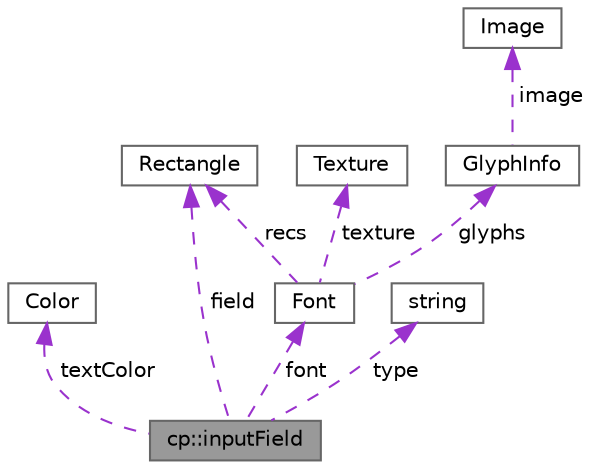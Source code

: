 digraph "cp::inputField"
{
 // INTERACTIVE_SVG=YES
 // LATEX_PDF_SIZE
  bgcolor="transparent";
  edge [fontname=Helvetica,fontsize=10,labelfontname=Helvetica,labelfontsize=10];
  node [fontname=Helvetica,fontsize=10,shape=box,height=0.2,width=0.4];
  Node1 [label="cp::inputField",height=0.2,width=0.4,color="gray40", fillcolor="grey60", style="filled", fontcolor="black",tooltip=" "];
  Node2 -> Node1 [dir="back",color="darkorchid3",style="dashed",label=" textColor" ];
  Node2 [label="Color",height=0.2,width=0.4,color="gray40", fillcolor="white", style="filled",URL="$struct_color.html",tooltip=" "];
  Node3 -> Node1 [dir="back",color="darkorchid3",style="dashed",label=" field" ];
  Node3 [label="Rectangle",height=0.2,width=0.4,color="gray40", fillcolor="white", style="filled",URL="$struct_rectangle.html",tooltip=" "];
  Node4 -> Node1 [dir="back",color="darkorchid3",style="dashed",label=" type" ];
  Node4 [label="string",height=0.2,width=0.4,color="gray40", fillcolor="white", style="filled",tooltip=" "];
  Node5 -> Node1 [dir="back",color="darkorchid3",style="dashed",label=" font" ];
  Node5 [label="Font",height=0.2,width=0.4,color="gray40", fillcolor="white", style="filled",URL="$struct_font.html",tooltip=" "];
  Node6 -> Node5 [dir="back",color="darkorchid3",style="dashed",label=" texture" ];
  Node6 [label="Texture",height=0.2,width=0.4,color="gray40", fillcolor="white", style="filled",URL="$struct_texture.html",tooltip=" "];
  Node3 -> Node5 [dir="back",color="darkorchid3",style="dashed",label=" recs" ];
  Node7 -> Node5 [dir="back",color="darkorchid3",style="dashed",label=" glyphs" ];
  Node7 [label="GlyphInfo",height=0.2,width=0.4,color="gray40", fillcolor="white", style="filled",URL="$struct_glyph_info.html",tooltip=" "];
  Node8 -> Node7 [dir="back",color="darkorchid3",style="dashed",label=" image" ];
  Node8 [label="Image",height=0.2,width=0.4,color="gray40", fillcolor="white", style="filled",URL="$struct_image.html",tooltip=" "];
}
